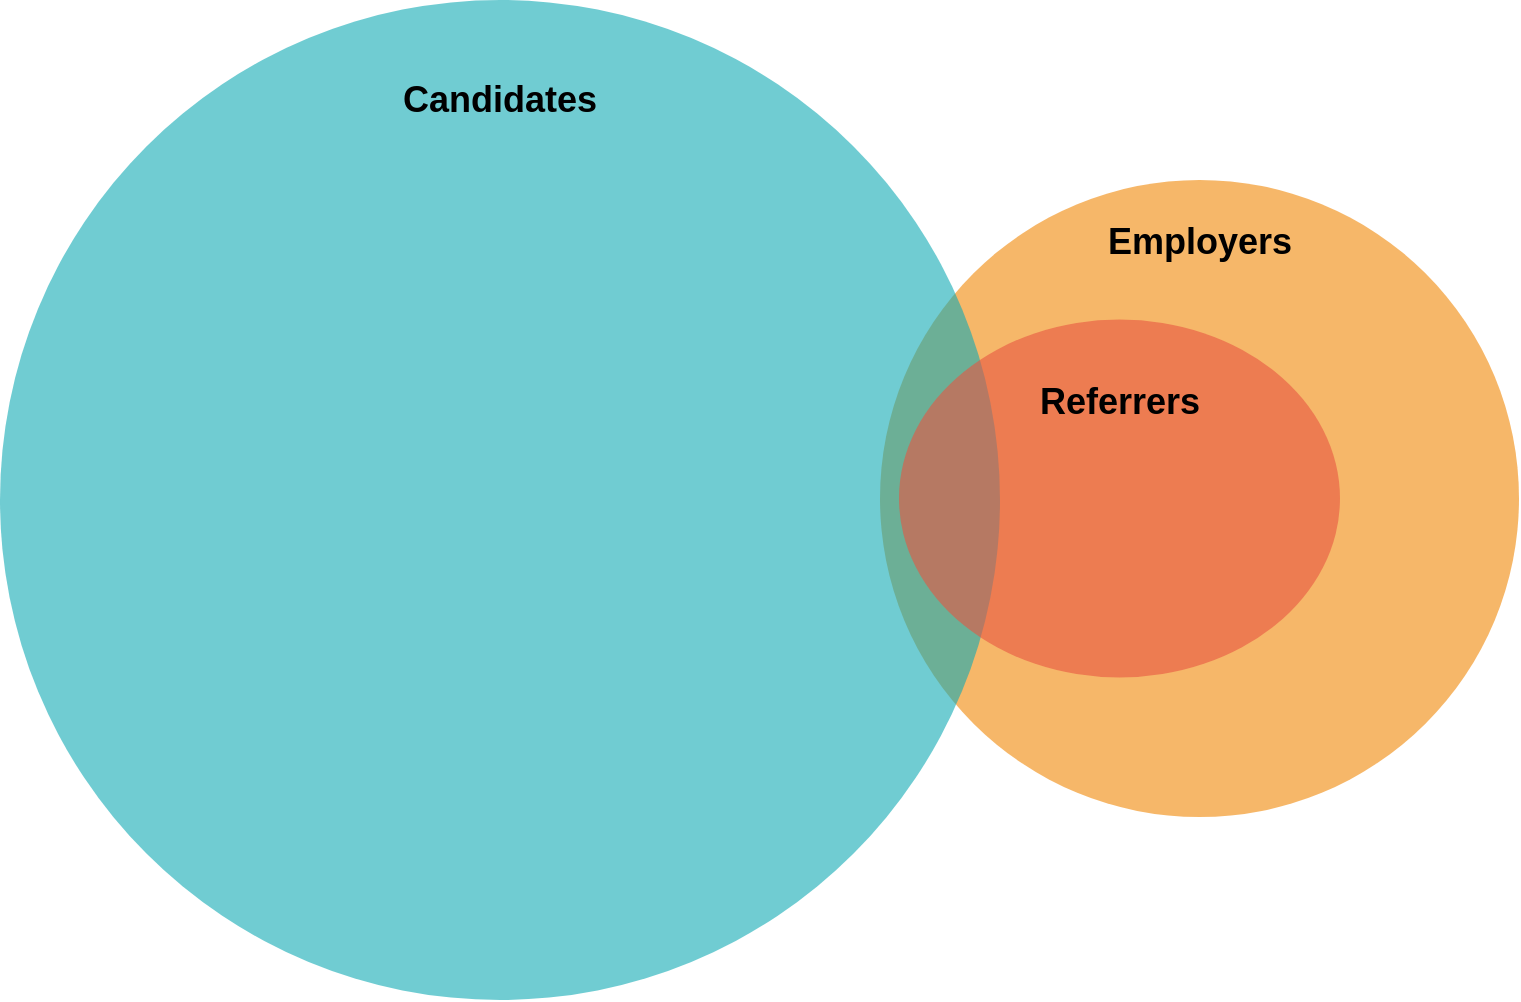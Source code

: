 <mxfile>
    <diagram id="3228e29e-7158-1315-38df-8450db1d8a1d" name="Users">
        <mxGraphModel dx="511" dy="534" grid="1" gridSize="10" guides="1" tooltips="1" connect="1" arrows="1" fold="1" page="1" pageScale="1" pageWidth="1169" pageHeight="827" background="none" math="0" shadow="0">
            <root>
                <mxCell id="0"/>
                <mxCell id="1" parent="0"/>
                <mxCell id="21531" value="" style="ellipse;fillColor=#F08705;opacity=60;strokeColor=none;html=1;fontColor=#FFFFFF;" parent="1" vertex="1">
                    <mxGeometry x="560" y="254" width="319.5" height="318.5" as="geometry"/>
                </mxCell>
                <mxCell id="21532" value="" style="ellipse;fillColor=#12AAB5;opacity=60;strokeColor=none;html=1;fontColor=#FFFFFF;" parent="1" vertex="1">
                    <mxGeometry x="120" y="164" width="500" height="500" as="geometry"/>
                </mxCell>
                <mxCell id="21533" value="" style="ellipse;fillColor=#e85642;opacity=60;strokeColor=none;html=1;fontColor=#FFFFFF;" parent="1" vertex="1">
                    <mxGeometry x="569.5" y="323.75" width="220.5" height="179" as="geometry"/>
                </mxCell>
                <mxCell id="reRJ3kZ7E1X3jWMjJ010-21540" value="&lt;h2&gt;&lt;b&gt;Candidates&lt;/b&gt;&lt;/h2&gt;" style="text;html=1;strokeColor=none;fillColor=none;align=center;verticalAlign=middle;whiteSpace=wrap;rounded=0;" parent="1" vertex="1">
                    <mxGeometry x="340" y="198.5" width="60" height="30" as="geometry"/>
                </mxCell>
                <mxCell id="reRJ3kZ7E1X3jWMjJ010-21542" value="&lt;h2&gt;&lt;b&gt;Referrers&lt;/b&gt;&lt;/h2&gt;" style="text;html=1;strokeColor=none;fillColor=none;align=center;verticalAlign=middle;whiteSpace=wrap;rounded=0;" parent="1" vertex="1">
                    <mxGeometry x="649.75" y="350" width="60" height="30" as="geometry"/>
                </mxCell>
                <mxCell id="reRJ3kZ7E1X3jWMjJ010-21543" value="&lt;h2&gt;&lt;b&gt;Employers&lt;/b&gt;&lt;/h2&gt;" style="text;html=1;strokeColor=none;fillColor=none;align=center;verticalAlign=middle;whiteSpace=wrap;rounded=0;" parent="1" vertex="1">
                    <mxGeometry x="689.75" y="270" width="60" height="30" as="geometry"/>
                </mxCell>
            </root>
        </mxGraphModel>
    </diagram>
</mxfile>